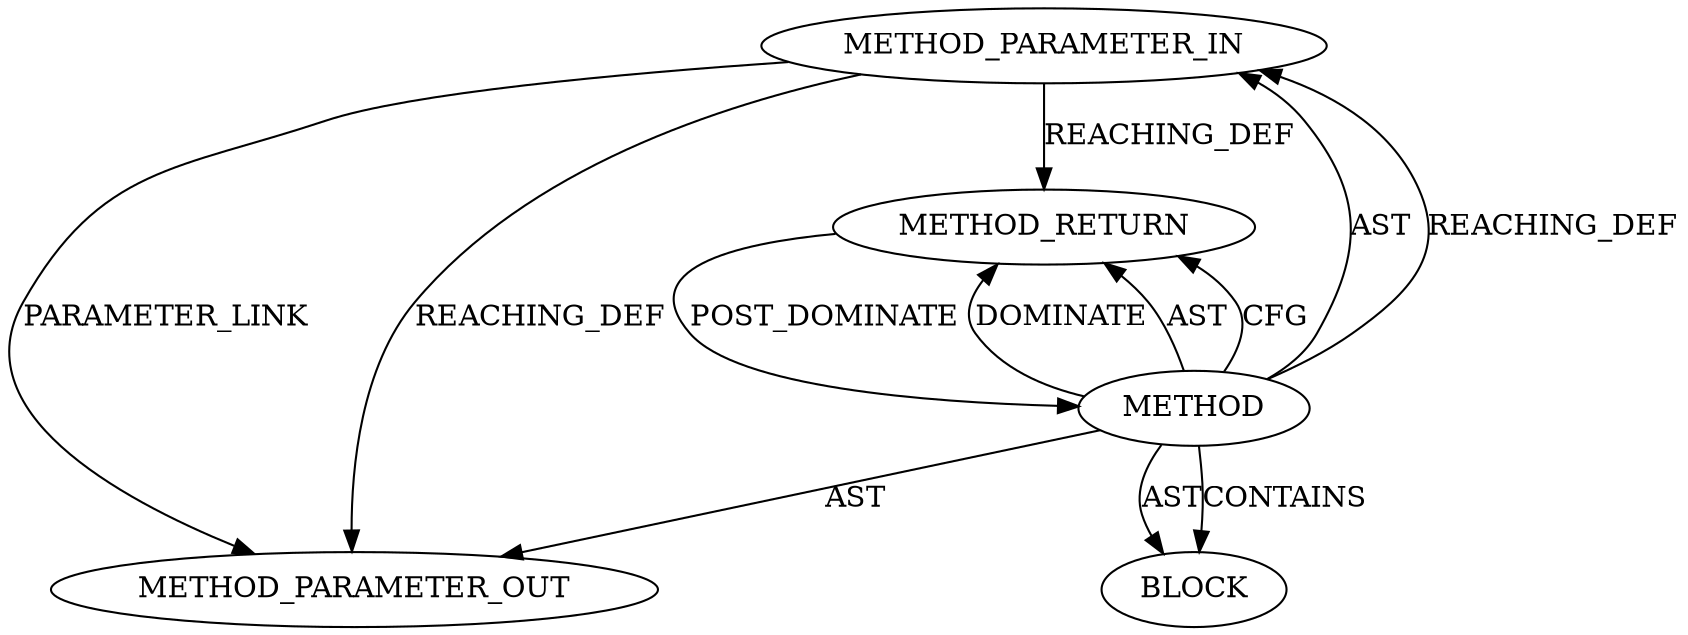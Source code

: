 digraph {
  22091 [label=METHOD_PARAMETER_OUT ORDER=1 CODE="p1" IS_VARIADIC=false TYPE_FULL_NAME="ANY" EVALUATION_STRATEGY="BY_VALUE" INDEX=1 NAME="p1"]
  20199 [label=METHOD_PARAMETER_IN ORDER=1 CODE="p1" IS_VARIADIC=false TYPE_FULL_NAME="ANY" EVALUATION_STRATEGY="BY_VALUE" INDEX=1 NAME="p1"]
  20201 [label=METHOD_RETURN ORDER=2 CODE="RET" TYPE_FULL_NAME="ANY" EVALUATION_STRATEGY="BY_VALUE"]
  20200 [label=BLOCK ORDER=1 ARGUMENT_INDEX=1 CODE="<empty>" TYPE_FULL_NAME="ANY"]
  20198 [label=METHOD AST_PARENT_TYPE="NAMESPACE_BLOCK" AST_PARENT_FULL_NAME="<global>" ORDER=0 CODE="<empty>" FULL_NAME="skb_tcp_all_headers" IS_EXTERNAL=true FILENAME="<empty>" SIGNATURE="" NAME="skb_tcp_all_headers"]
  20198 -> 20200 [label=AST ]
  20198 -> 20199 [label=AST ]
  20198 -> 20201 [label=DOMINATE ]
  20199 -> 22091 [label=PARAMETER_LINK ]
  20199 -> 22091 [label=REACHING_DEF VARIABLE="p1"]
  20198 -> 20201 [label=AST ]
  20199 -> 20201 [label=REACHING_DEF VARIABLE="p1"]
  20198 -> 20201 [label=CFG ]
  20198 -> 20199 [label=REACHING_DEF VARIABLE=""]
  20201 -> 20198 [label=POST_DOMINATE ]
  20198 -> 20200 [label=CONTAINS ]
  20198 -> 22091 [label=AST ]
}
